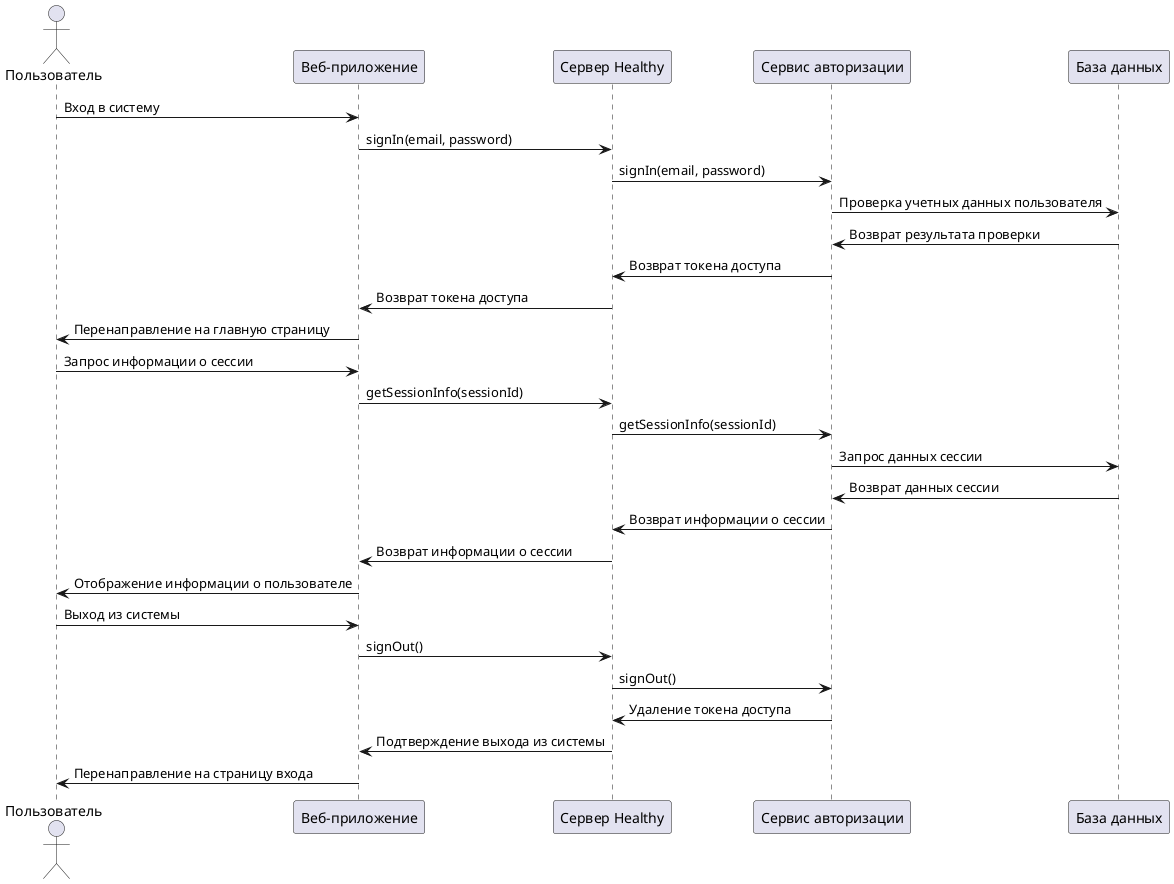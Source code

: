 @startuml
actor Пользователь as user
participant "Веб-приложение" as website
participant "Сервер Healthy" as server
participant "Сервис авторизации" as authService
participant "База данных" as db

user -> website: Вход в систему
website -> server: signIn(email, password)
server -> authService: signIn(email, password)
authService -> db: Проверка учетных данных пользователя
db -> authService: Возврат результата проверки
authService -> server: Возврат токена доступа
server -> website: Возврат токена доступа
website -> user: Перенаправление на главную страницу

user -> website: Запрос информации о сессии
website -> server: getSessionInfo(sessionId)
server -> authService: getSessionInfo(sessionId)
authService -> db: Запрос данных сессии
db -> authService: Возврат данных сессии
authService -> server: Возврат информации о сессии
server -> website: Возврат информации о сессии
website -> user: Отображение информации о пользователе

user -> website: Выход из системы
website -> server: signOut()
server -> authService: signOut()
authService -> server: Удаление токена доступа
server -> website: Подтверждение выхода из системы
website -> user: Перенаправление на страницу входа

@enduml
